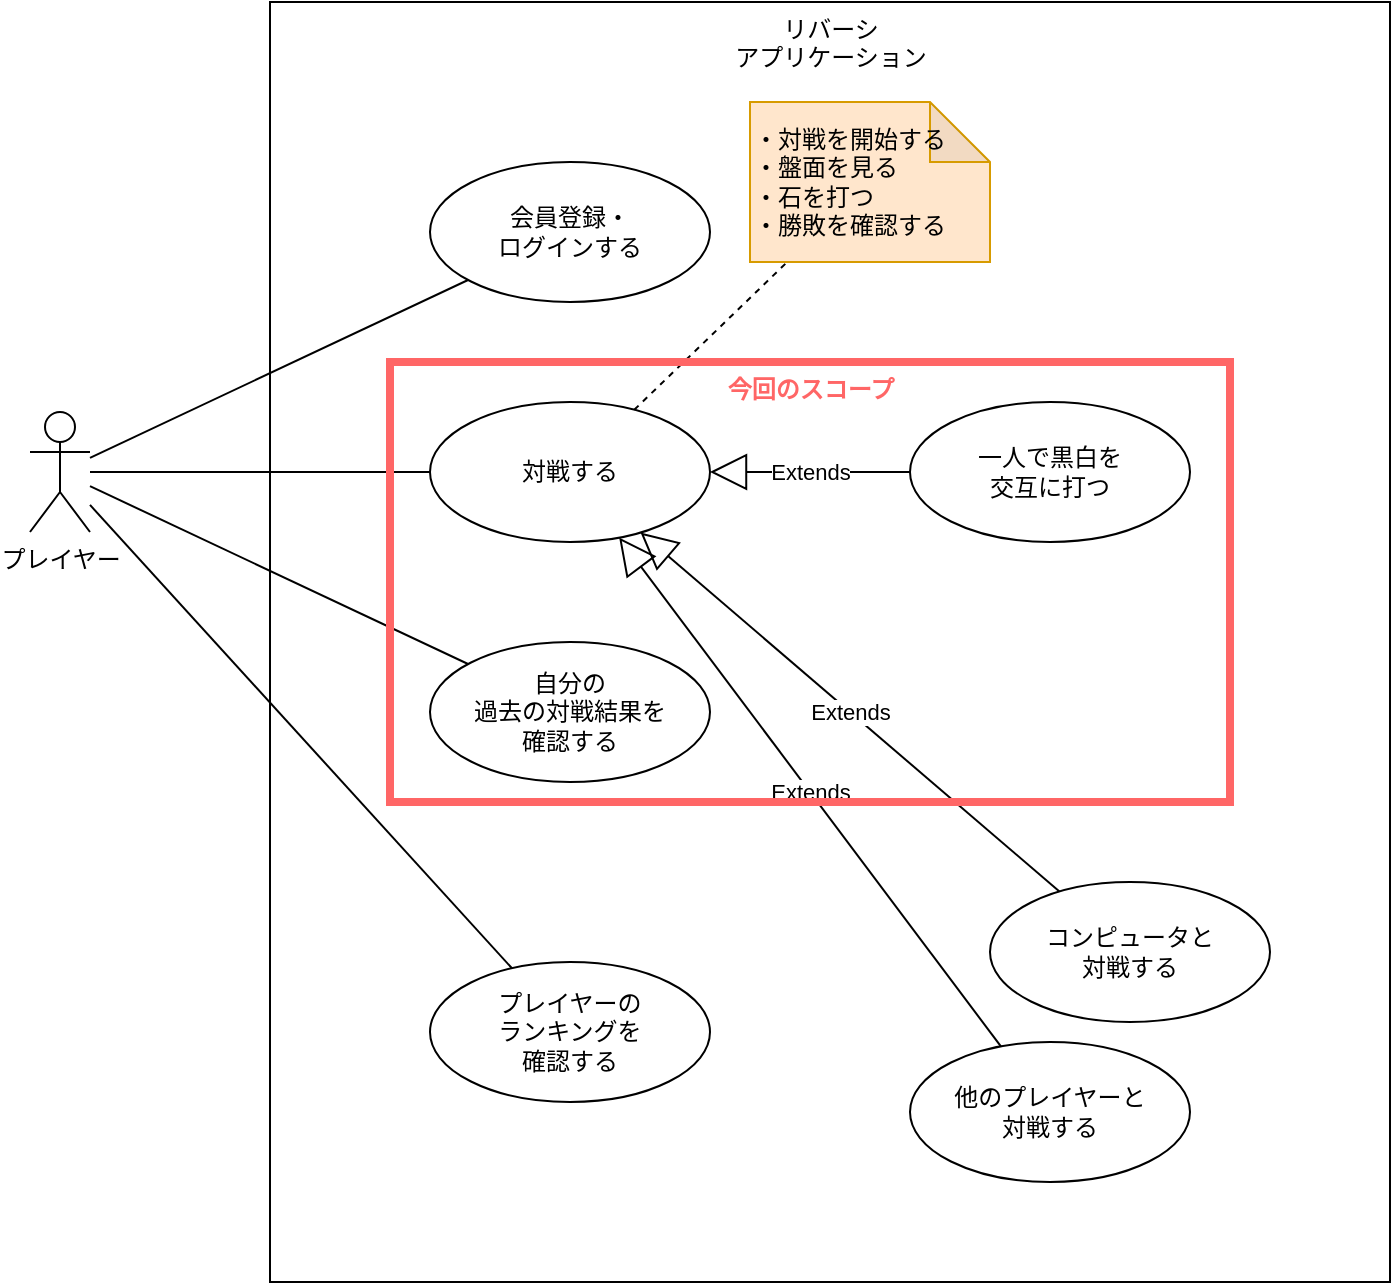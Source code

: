 <mxfile>
    <diagram id="yrFKpJYf7vNWSQ8hbHw7" name="ページ1">
        <mxGraphModel dx="1026" dy="771" grid="1" gridSize="10" guides="1" tooltips="1" connect="1" arrows="1" fold="1" page="1" pageScale="1" pageWidth="827" pageHeight="1169" math="0" shadow="0">
            <root>
                <mxCell id="0"/>
                <mxCell id="1" parent="0"/>
                <mxCell id="2" value="リバーシ&lt;br&gt;アプリケーション" style="html=1;fillColor=none;verticalAlign=top;" vertex="1" parent="1">
                    <mxGeometry x="200" y="80" width="560" height="640" as="geometry"/>
                </mxCell>
                <mxCell id="3" value="プレイヤー" style="shape=umlActor;verticalLabelPosition=bottom;verticalAlign=top;html=1;fillColor=default;" vertex="1" parent="1">
                    <mxGeometry x="80" y="285" width="30" height="60" as="geometry"/>
                </mxCell>
                <mxCell id="4" value="対戦する" style="ellipse;whiteSpace=wrap;html=1;fillColor=default;" vertex="1" parent="1">
                    <mxGeometry x="280" y="280" width="140" height="70" as="geometry"/>
                </mxCell>
                <mxCell id="5" value="・対戦を開始する&lt;br&gt;・盤面を見る&lt;br&gt;・石を打つ&lt;br&gt;・勝敗を確認する" style="shape=note;whiteSpace=wrap;html=1;backgroundOutline=1;darkOpacity=0.05;fillColor=#ffe6cc;strokeColor=#d79b00;align=left;" vertex="1" parent="1">
                    <mxGeometry x="440" y="130" width="120" height="80" as="geometry"/>
                </mxCell>
                <mxCell id="6" value="" style="endArrow=none;dashed=1;html=1;" edge="1" parent="1" source="4" target="5">
                    <mxGeometry width="50" height="50" relative="1" as="geometry">
                        <mxPoint x="380" y="260" as="sourcePoint"/>
                        <mxPoint x="430" y="210" as="targetPoint"/>
                    </mxGeometry>
                </mxCell>
                <mxCell id="7" value="自分の&lt;br&gt;過去の対戦結果を&lt;br&gt;確認する" style="ellipse;whiteSpace=wrap;html=1;fillColor=default;" vertex="1" parent="1">
                    <mxGeometry x="280" y="400" width="140" height="70" as="geometry"/>
                </mxCell>
                <mxCell id="8" value="会員登録・&lt;br&gt;ログインする" style="ellipse;whiteSpace=wrap;html=1;fillColor=default;" vertex="1" parent="1">
                    <mxGeometry x="280" y="160" width="140" height="70" as="geometry"/>
                </mxCell>
                <mxCell id="9" value="一人で黒白を&lt;br&gt;交互に打つ" style="ellipse;whiteSpace=wrap;html=1;fillColor=default;" vertex="1" parent="1">
                    <mxGeometry x="520" y="280" width="140" height="70" as="geometry"/>
                </mxCell>
                <mxCell id="10" value="コンピュータと&lt;br&gt;対戦する" style="ellipse;whiteSpace=wrap;html=1;fillColor=default;" vertex="1" parent="1">
                    <mxGeometry x="560" y="520" width="140" height="70" as="geometry"/>
                </mxCell>
                <mxCell id="11" value="他のプレイヤーと&lt;br&gt;対戦する" style="ellipse;whiteSpace=wrap;html=1;fillColor=default;" vertex="1" parent="1">
                    <mxGeometry x="520" y="600" width="140" height="70" as="geometry"/>
                </mxCell>
                <mxCell id="12" value="Extends" style="endArrow=block;endSize=16;endFill=0;html=1;" edge="1" parent="1" source="9" target="4">
                    <mxGeometry width="160" relative="1" as="geometry">
                        <mxPoint x="330" y="260" as="sourcePoint"/>
                        <mxPoint x="490" y="260" as="targetPoint"/>
                    </mxGeometry>
                </mxCell>
                <mxCell id="13" value="Extends" style="endArrow=block;endSize=16;endFill=0;html=1;" edge="1" parent="1" source="10" target="4">
                    <mxGeometry width="160" relative="1" as="geometry">
                        <mxPoint x="560.048" y="288.705" as="sourcePoint"/>
                        <mxPoint x="449.944" y="286.399" as="targetPoint"/>
                    </mxGeometry>
                </mxCell>
                <mxCell id="14" value="Extends" style="endArrow=block;endSize=16;endFill=0;html=1;" edge="1" parent="1" source="11" target="4">
                    <mxGeometry width="160" relative="1" as="geometry">
                        <mxPoint x="575.202" y="363.221" as="sourcePoint"/>
                        <mxPoint x="434.661" y="306.864" as="targetPoint"/>
                    </mxGeometry>
                </mxCell>
                <mxCell id="15" value="" style="endArrow=none;html=1;" edge="1" parent="1" source="3" target="8">
                    <mxGeometry relative="1" as="geometry">
                        <mxPoint x="330" y="310" as="sourcePoint"/>
                        <mxPoint x="490" y="310" as="targetPoint"/>
                    </mxGeometry>
                </mxCell>
                <mxCell id="18" value="" style="endArrow=none;html=1;" edge="1" parent="1" source="3" target="4">
                    <mxGeometry relative="1" as="geometry">
                        <mxPoint x="140" y="273.571" as="sourcePoint"/>
                        <mxPoint x="316.852" y="197.778" as="targetPoint"/>
                    </mxGeometry>
                </mxCell>
                <mxCell id="19" value="" style="endArrow=none;html=1;" edge="1" parent="1" source="3" target="7">
                    <mxGeometry relative="1" as="geometry">
                        <mxPoint x="140" y="280.294" as="sourcePoint"/>
                        <mxPoint x="310.054" y="283.629" as="targetPoint"/>
                    </mxGeometry>
                </mxCell>
                <mxCell id="20" value="プレイヤーの&lt;br&gt;ランキングを&lt;br&gt;確認する" style="ellipse;whiteSpace=wrap;html=1;fillColor=default;" vertex="1" parent="1">
                    <mxGeometry x="280" y="560" width="140" height="70" as="geometry"/>
                </mxCell>
                <mxCell id="21" value="" style="endArrow=none;html=1;" edge="1" parent="1" source="3" target="20">
                    <mxGeometry relative="1" as="geometry">
                        <mxPoint x="140" y="287.353" as="sourcePoint"/>
                        <mxPoint x="330.015" y="380.498" as="targetPoint"/>
                    </mxGeometry>
                </mxCell>
                <mxCell id="22" value="今回のスコープ" style="html=1;fillColor=none;verticalAlign=top;strokeColor=#FF6666;strokeWidth=4;fontColor=#FF6666;fontStyle=1" vertex="1" parent="1">
                    <mxGeometry x="260" y="260" width="420" height="220" as="geometry"/>
                </mxCell>
            </root>
        </mxGraphModel>
    </diagram>
</mxfile>